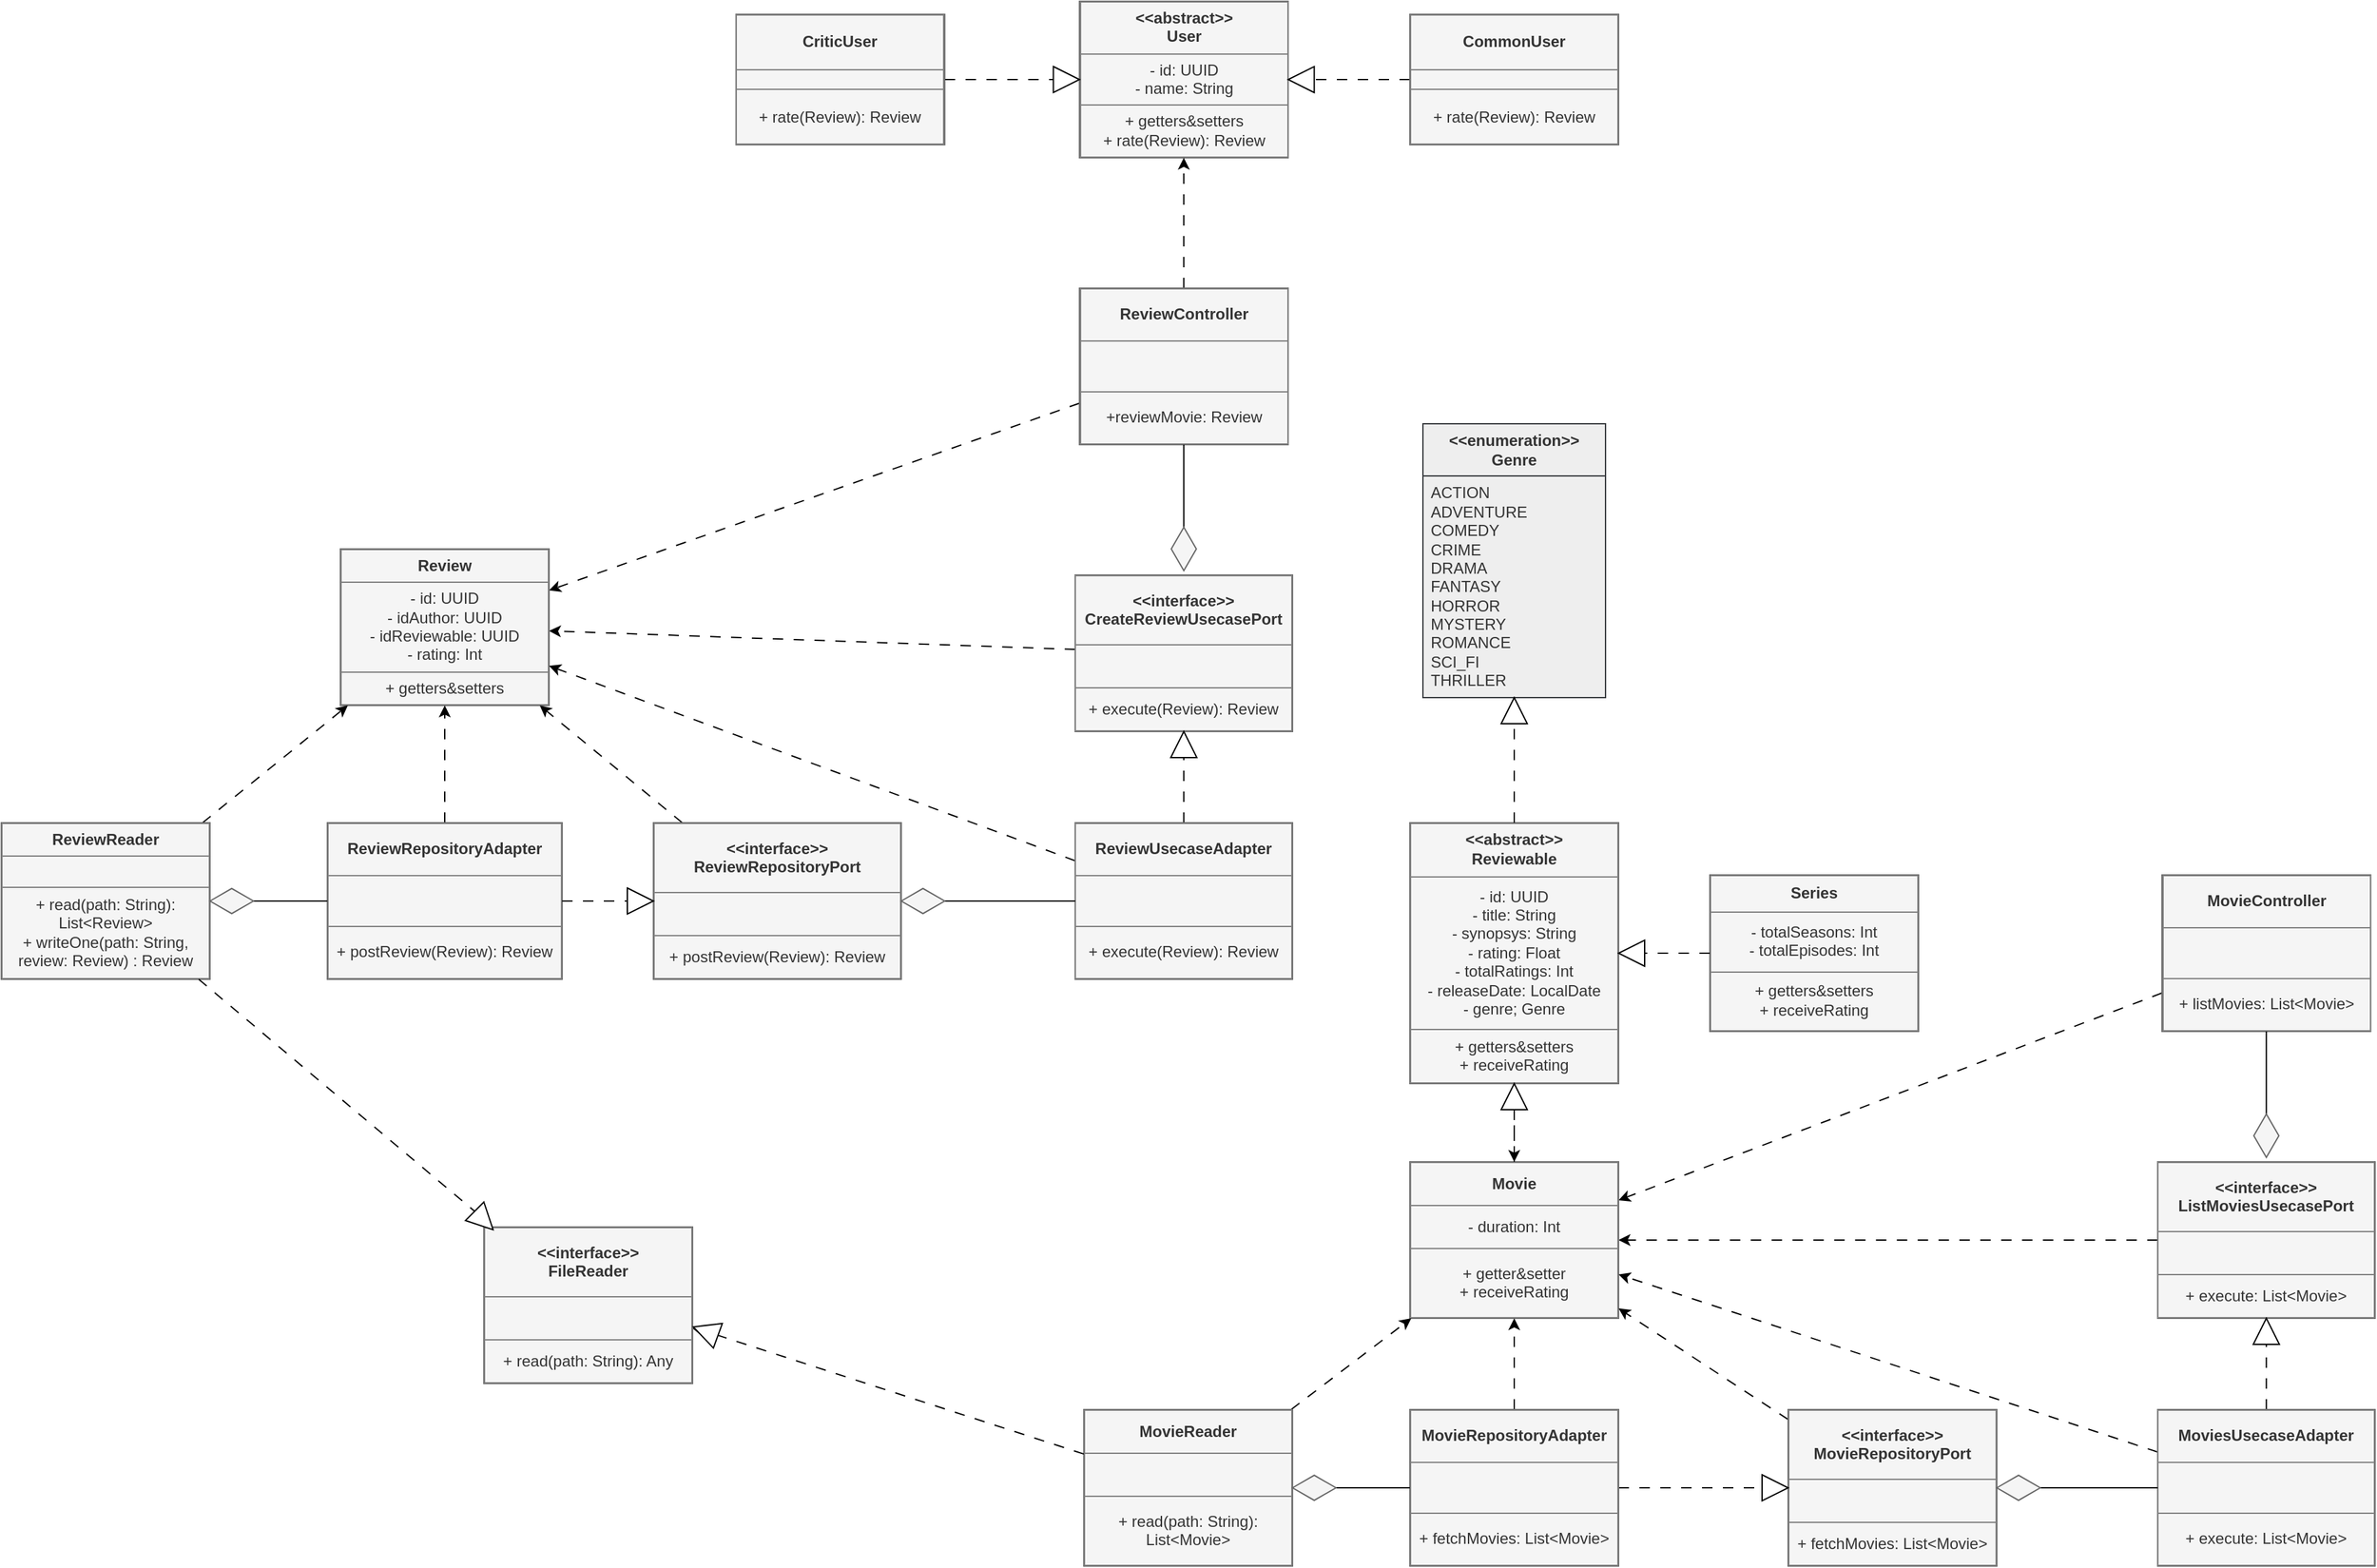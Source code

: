 <mxfile>
    <diagram id="C5RBs43oDa-KdzZeNtuy" name="Page-1">
        <mxGraphModel dx="2264" dy="2031" grid="1" gridSize="10" guides="1" tooltips="1" connect="1" arrows="1" fold="1" page="1" pageScale="1" pageWidth="827" pageHeight="1169" math="0" shadow="0">
            <root>
                <mxCell id="WIyWlLk6GJQsqaUBKTNV-0"/>
                <mxCell id="WIyWlLk6GJQsqaUBKTNV-1" parent="WIyWlLk6GJQsqaUBKTNV-0"/>
                <mxCell id="K0pCLLIfi1tbpOvfpaoc-65" style="edgeStyle=orthogonalEdgeStyle;rounded=0;orthogonalLoop=1;jettySize=auto;html=1;entryX=0.383;entryY=0.001;entryDx=0;entryDy=0;entryPerimeter=0;" parent="WIyWlLk6GJQsqaUBKTNV-1" target="K0pCLLIfi1tbpOvfpaoc-9" edge="1">
                    <mxGeometry relative="1" as="geometry">
                        <Array as="points">
                            <mxPoint x="550" y="412"/>
                            <mxPoint x="550" y="330"/>
                            <mxPoint x="904" y="330"/>
                        </Array>
                        <mxPoint x="814.067" y="234" as="sourcePoint"/>
                    </mxGeometry>
                </mxCell>
                <mxCell id="28" style="edgeStyle=none;html=1;dashed=1;dashPattern=8 8;" edge="1" parent="WIyWlLk6GJQsqaUBKTNV-1" source="2" target="4">
                    <mxGeometry relative="1" as="geometry"/>
                </mxCell>
                <mxCell id="2" value="&lt;table border=&quot;1&quot; width=&quot;100%&quot; height=&quot;100%&quot; cellpadding=&quot;4&quot; style=&quot;width:100%;height:100%;border-collapse:collapse;&quot;&gt;&lt;tbody&gt;&lt;tr&gt;&lt;th align=&quot;center&quot;&gt;&lt;b&gt;MovieController&lt;/b&gt;&lt;/th&gt;&lt;/tr&gt;&lt;tr&gt;&lt;td align=&quot;center&quot;&gt;&lt;br&gt;&lt;/td&gt;&lt;/tr&gt;&lt;tr&gt;&lt;td align=&quot;center&quot;&gt;+ listMovies: List&amp;lt;Movie&amp;gt;&lt;/td&gt;&lt;/tr&gt;&lt;/tbody&gt;&lt;/table&gt;" style="text;html=1;whiteSpace=wrap;strokeColor=#666666;fillColor=#f5f5f5;overflow=fill;fontColor=#333333;" vertex="1" parent="WIyWlLk6GJQsqaUBKTNV-1">
                    <mxGeometry x="326.66" y="410" width="160" height="120" as="geometry"/>
                </mxCell>
                <mxCell id="44" style="edgeStyle=none;html=1;dashed=1;dashPattern=8 8;" edge="1" parent="WIyWlLk6GJQsqaUBKTNV-1" source="3" target="4">
                    <mxGeometry relative="1" as="geometry"/>
                </mxCell>
                <mxCell id="3" value="&lt;table border=&quot;1&quot; width=&quot;100%&quot; height=&quot;100%&quot; cellpadding=&quot;4&quot; style=&quot;width:100%;height:100%;border-collapse:collapse;&quot;&gt;&lt;tbody&gt;&lt;tr&gt;&lt;th align=&quot;center&quot;&gt;&amp;lt;&amp;lt;interface&amp;gt;&amp;gt;&lt;br&gt;ListMoviesUsecasePort&lt;br&gt;&lt;/th&gt;&lt;/tr&gt;&lt;tr&gt;&lt;td align=&quot;center&quot;&gt;&lt;br&gt;&lt;/td&gt;&lt;/tr&gt;&lt;tr&gt;&lt;td align=&quot;center&quot;&gt;+ execute: List&amp;lt;Movie&amp;gt;&lt;/td&gt;&lt;/tr&gt;&lt;/tbody&gt;&lt;/table&gt;" style="text;html=1;whiteSpace=wrap;strokeColor=#666666;fillColor=#f5f5f5;overflow=fill;fontColor=#333333;" vertex="1" parent="WIyWlLk6GJQsqaUBKTNV-1">
                    <mxGeometry x="323.33" y="630" width="166.67" height="120" as="geometry"/>
                </mxCell>
                <mxCell id="9" style="edgeStyle=none;html=1;dashed=1;dashPattern=8 8;startArrow=none;" edge="1" parent="WIyWlLk6GJQsqaUBKTNV-1" source="30" target="5">
                    <mxGeometry relative="1" as="geometry">
                        <mxPoint x="-160" y="350" as="targetPoint"/>
                    </mxGeometry>
                </mxCell>
                <mxCell id="4" value="&lt;table border=&quot;1&quot; width=&quot;100%&quot; height=&quot;100%&quot; cellpadding=&quot;4&quot; style=&quot;width:100%;height:100%;border-collapse:collapse;&quot;&gt;&lt;tbody&gt;&lt;tr&gt;&lt;th align=&quot;center&quot;&gt;&lt;b&gt;Movie&lt;/b&gt;&lt;/th&gt;&lt;/tr&gt;&lt;tr&gt;&lt;td align=&quot;center&quot;&gt;- duration: Int&lt;/td&gt;&lt;/tr&gt;&lt;tr&gt;&lt;td align=&quot;center&quot;&gt;+ getter&amp;amp;setter&lt;br&gt;+ receiveRating&lt;/td&gt;&lt;/tr&gt;&lt;/tbody&gt;&lt;/table&gt;" style="text;html=1;whiteSpace=wrap;strokeColor=#666666;fillColor=#f5f5f5;overflow=fill;fontColor=#333333;" vertex="1" parent="WIyWlLk6GJQsqaUBKTNV-1">
                    <mxGeometry x="-250" y="630" width="160" height="120" as="geometry"/>
                </mxCell>
                <mxCell id="57" style="edgeStyle=none;html=1;dashed=1;dashPattern=8 8;fontColor=#333333;startArrow=none;" edge="1" parent="WIyWlLk6GJQsqaUBKTNV-1" source="58" target="53">
                    <mxGeometry relative="1" as="geometry"/>
                </mxCell>
                <mxCell id="125" value="" style="edgeStyle=none;html=1;dashed=1;dashPattern=8 8;fontColor=#333333;" edge="1" parent="WIyWlLk6GJQsqaUBKTNV-1" source="5" target="4">
                    <mxGeometry relative="1" as="geometry"/>
                </mxCell>
                <mxCell id="5" value="&lt;table border=&quot;1&quot; width=&quot;100%&quot; height=&quot;100%&quot; cellpadding=&quot;4&quot; style=&quot;width:100%;height:100%;border-collapse:collapse;&quot;&gt;&lt;tbody&gt;&lt;tr&gt;&lt;th align=&quot;center&quot;&gt;&amp;lt;&amp;lt;abstract&amp;gt;&amp;gt;&lt;br&gt;Reviewable&lt;br&gt;&lt;/th&gt;&lt;/tr&gt;&lt;tr&gt;&lt;td align=&quot;center&quot;&gt;- id: UUID&lt;br&gt;- title: String&lt;br&gt;- synopsys: String&lt;br&gt;- rating: Float&lt;br&gt;- totalRatings: Int&lt;br&gt;- releaseDate: LocalDate&lt;br&gt;- genre; Genre&lt;/td&gt;&lt;/tr&gt;&lt;tr&gt;&lt;td align=&quot;center&quot;&gt;+ getters&amp;amp;setters&lt;br&gt;+ receiveRating&lt;br&gt;&lt;/td&gt;&lt;/tr&gt;&lt;/tbody&gt;&lt;/table&gt;" style="text;html=1;whiteSpace=wrap;strokeColor=#666666;fillColor=#f5f5f5;overflow=fill;fontColor=#333333;" vertex="1" parent="WIyWlLk6GJQsqaUBKTNV-1">
                    <mxGeometry x="-250" y="370" width="160" height="200" as="geometry"/>
                </mxCell>
                <mxCell id="11" style="edgeStyle=none;html=1;dashed=1;dashPattern=8 8;startArrow=none;" edge="1" parent="WIyWlLk6GJQsqaUBKTNV-1" source="32" target="5">
                    <mxGeometry relative="1" as="geometry"/>
                </mxCell>
                <mxCell id="10" value="&lt;table border=&quot;1&quot; width=&quot;100%&quot; height=&quot;100%&quot; cellpadding=&quot;4&quot; style=&quot;width:100%;height:100%;border-collapse:collapse;&quot;&gt;&lt;tbody&gt;&lt;tr&gt;&lt;th align=&quot;center&quot;&gt;&lt;b&gt;Series&lt;/b&gt;&lt;/th&gt;&lt;/tr&gt;&lt;tr&gt;&lt;td align=&quot;center&quot;&gt;- totalSeasons: Int&lt;br&gt;- totalEpisodes: Int&lt;/td&gt;&lt;/tr&gt;&lt;tr&gt;&lt;td align=&quot;center&quot;&gt;+ getters&amp;amp;setters&lt;br&gt;+ receiveRating&lt;/td&gt;&lt;/tr&gt;&lt;/tbody&gt;&lt;/table&gt;" style="text;html=1;whiteSpace=wrap;strokeColor=#666666;fillColor=#f5f5f5;overflow=fill;fontColor=#333333;" vertex="1" parent="WIyWlLk6GJQsqaUBKTNV-1">
                    <mxGeometry x="-20" y="410" width="160" height="120" as="geometry"/>
                </mxCell>
                <mxCell id="38" style="edgeStyle=none;html=1;dashed=1;dashPattern=8 8;" edge="1" parent="WIyWlLk6GJQsqaUBKTNV-1" source="12" target="4">
                    <mxGeometry relative="1" as="geometry"/>
                </mxCell>
                <mxCell id="12" value="&lt;table border=&quot;1&quot; width=&quot;100%&quot; height=&quot;100%&quot; cellpadding=&quot;4&quot; style=&quot;width:100%;height:100%;border-collapse:collapse;&quot;&gt;&lt;tbody&gt;&lt;tr&gt;&lt;th align=&quot;center&quot;&gt;&amp;lt;&amp;lt;interface&amp;gt;&amp;gt;&lt;br&gt;MovieRepositoryPort&lt;br&gt;&lt;/th&gt;&lt;/tr&gt;&lt;tr&gt;&lt;td align=&quot;center&quot;&gt;&lt;br&gt;&lt;/td&gt;&lt;/tr&gt;&lt;tr&gt;&lt;td align=&quot;center&quot;&gt;+ fetchMovies: List&amp;lt;Movie&amp;gt;&lt;br&gt;&lt;/td&gt;&lt;/tr&gt;&lt;/tbody&gt;&lt;/table&gt;" style="text;html=1;whiteSpace=wrap;strokeColor=#666666;fillColor=#f5f5f5;overflow=fill;fontColor=#333333;" vertex="1" parent="WIyWlLk6GJQsqaUBKTNV-1">
                    <mxGeometry x="40" y="820" width="160" height="120" as="geometry"/>
                </mxCell>
                <mxCell id="15" style="edgeStyle=none;html=1;dashed=1;dashPattern=8 8;" edge="1" parent="WIyWlLk6GJQsqaUBKTNV-1" source="13" target="3">
                    <mxGeometry relative="1" as="geometry"/>
                </mxCell>
                <mxCell id="16" style="edgeStyle=none;html=1;startArrow=none;" edge="1" parent="WIyWlLk6GJQsqaUBKTNV-1" source="17" target="12">
                    <mxGeometry relative="1" as="geometry"/>
                </mxCell>
                <mxCell id="41" style="edgeStyle=none;html=1;dashed=1;dashPattern=8 8;" edge="1" parent="WIyWlLk6GJQsqaUBKTNV-1" source="13" target="4">
                    <mxGeometry relative="1" as="geometry"/>
                </mxCell>
                <mxCell id="13" value="&lt;table border=&quot;1&quot; width=&quot;100%&quot; height=&quot;100%&quot; cellpadding=&quot;4&quot; style=&quot;width:100%;height:100%;border-collapse:collapse;&quot;&gt;&lt;tbody&gt;&lt;tr&gt;&lt;th align=&quot;center&quot;&gt;MoviesUsecaseAdapter&lt;br&gt;&lt;/th&gt;&lt;/tr&gt;&lt;tr&gt;&lt;td align=&quot;center&quot;&gt;&lt;br&gt;&lt;/td&gt;&lt;/tr&gt;&lt;tr&gt;&lt;td align=&quot;center&quot;&gt;+ execute: List&amp;lt;Movie&amp;gt;&lt;/td&gt;&lt;/tr&gt;&lt;/tbody&gt;&lt;/table&gt;" style="text;html=1;whiteSpace=wrap;strokeColor=#666666;fillColor=#f5f5f5;overflow=fill;fontColor=#333333;" vertex="1" parent="WIyWlLk6GJQsqaUBKTNV-1">
                    <mxGeometry x="323.33" y="820" width="166.67" height="120" as="geometry"/>
                </mxCell>
                <mxCell id="23" style="edgeStyle=none;html=1;dashed=1;dashPattern=8 8;" edge="1" parent="WIyWlLk6GJQsqaUBKTNV-1" source="14" target="12">
                    <mxGeometry relative="1" as="geometry"/>
                </mxCell>
                <mxCell id="25" style="edgeStyle=none;html=1;startArrow=none;" edge="1" parent="WIyWlLk6GJQsqaUBKTNV-1" source="26" target="19">
                    <mxGeometry relative="1" as="geometry"/>
                </mxCell>
                <mxCell id="40" style="edgeStyle=none;html=1;dashed=1;dashPattern=8 8;" edge="1" parent="WIyWlLk6GJQsqaUBKTNV-1" source="14" target="4">
                    <mxGeometry relative="1" as="geometry"/>
                </mxCell>
                <mxCell id="14" value="&lt;table border=&quot;1&quot; width=&quot;100%&quot; height=&quot;100%&quot; cellpadding=&quot;4&quot; style=&quot;width:100%;height:100%;border-collapse:collapse;&quot;&gt;&lt;tbody&gt;&lt;tr&gt;&lt;th align=&quot;center&quot;&gt;MovieRepositoryAdapter&lt;br&gt;&lt;/th&gt;&lt;/tr&gt;&lt;tr&gt;&lt;td align=&quot;center&quot;&gt;&lt;br&gt;&lt;/td&gt;&lt;/tr&gt;&lt;tr&gt;&lt;td align=&quot;center&quot;&gt;+ fetchMovies: List&amp;lt;Movie&amp;gt;&lt;/td&gt;&lt;/tr&gt;&lt;/tbody&gt;&lt;/table&gt;" style="text;html=1;whiteSpace=wrap;strokeColor=#666666;fillColor=#f5f5f5;overflow=fill;fontColor=#333333;" vertex="1" parent="WIyWlLk6GJQsqaUBKTNV-1">
                    <mxGeometry x="-250" y="820" width="160" height="120" as="geometry"/>
                </mxCell>
                <mxCell id="18" value="" style="edgeStyle=none;html=1;endArrow=none;" edge="1" parent="WIyWlLk6GJQsqaUBKTNV-1" source="13" target="17">
                    <mxGeometry relative="1" as="geometry">
                        <mxPoint x="323.33" y="880.0" as="sourcePoint"/>
                        <mxPoint x="200.0" y="880.0" as="targetPoint"/>
                    </mxGeometry>
                </mxCell>
                <mxCell id="17" value="" style="html=1;whiteSpace=wrap;aspect=fixed;shape=isoRectangle;fillColor=#f5f5f5;fontColor=#333333;strokeColor=#666666;" vertex="1" parent="WIyWlLk6GJQsqaUBKTNV-1">
                    <mxGeometry x="200" y="870" width="33.33" height="20" as="geometry"/>
                </mxCell>
                <mxCell id="24" style="edgeStyle=none;html=1;dashed=1;dashPattern=8 8;startArrow=none;" edge="1" parent="WIyWlLk6GJQsqaUBKTNV-1" source="36" target="22">
                    <mxGeometry relative="1" as="geometry"/>
                </mxCell>
                <mxCell id="39" style="edgeStyle=none;html=1;dashed=1;dashPattern=8 8;" edge="1" parent="WIyWlLk6GJQsqaUBKTNV-1" source="19" target="4">
                    <mxGeometry relative="1" as="geometry"/>
                </mxCell>
                <mxCell id="19" value="&lt;table border=&quot;1&quot; width=&quot;100%&quot; height=&quot;100%&quot; cellpadding=&quot;4&quot; style=&quot;width:100%;height:100%;border-collapse:collapse;&quot;&gt;&lt;tbody&gt;&lt;tr&gt;&lt;th align=&quot;center&quot;&gt;MovieReader&lt;br&gt;&lt;/th&gt;&lt;/tr&gt;&lt;tr&gt;&lt;td align=&quot;center&quot;&gt;&lt;br&gt;&lt;/td&gt;&lt;/tr&gt;&lt;tr&gt;&lt;td align=&quot;center&quot;&gt;+ read(path: String): List&amp;lt;Movie&amp;gt;&lt;br&gt;&lt;/td&gt;&lt;/tr&gt;&lt;/tbody&gt;&lt;/table&gt;" style="text;html=1;whiteSpace=wrap;strokeColor=#666666;fillColor=#f5f5f5;overflow=fill;fontColor=#333333;" vertex="1" parent="WIyWlLk6GJQsqaUBKTNV-1">
                    <mxGeometry x="-500" y="820" width="160" height="120" as="geometry"/>
                </mxCell>
                <mxCell id="21" value="&lt;table border=&quot;1&quot; width=&quot;100%&quot; height=&quot;100%&quot; cellpadding=&quot;4&quot; style=&quot;width:100%;height:100%;border-collapse:collapse;&quot;&gt;&lt;tbody&gt;&lt;tr&gt;&lt;th align=&quot;center&quot;&gt;&lt;b&gt;&amp;lt;&amp;lt;abstract&amp;gt;&amp;gt;&lt;br&gt;User&lt;/b&gt;&lt;/th&gt;&lt;/tr&gt;&lt;tr&gt;&lt;td align=&quot;center&quot;&gt;- id: UUID&lt;br&gt;- name: String&lt;/td&gt;&lt;/tr&gt;&lt;tr&gt;&lt;td align=&quot;center&quot;&gt;+ getters&amp;amp;setters&lt;br&gt;+ rate(Review): Review&lt;/td&gt;&lt;/tr&gt;&lt;/tbody&gt;&lt;/table&gt;" style="text;html=1;whiteSpace=wrap;strokeColor=#666666;fillColor=#f5f5f5;overflow=fill;fontColor=#333333;" vertex="1" parent="WIyWlLk6GJQsqaUBKTNV-1">
                    <mxGeometry x="-503.34" y="-260" width="160" height="120" as="geometry"/>
                </mxCell>
                <mxCell id="22" value="&lt;table border=&quot;1&quot; width=&quot;100%&quot; height=&quot;100%&quot; cellpadding=&quot;4&quot; style=&quot;width:100%;height:100%;border-collapse:collapse;&quot;&gt;&lt;tbody&gt;&lt;tr&gt;&lt;th align=&quot;center&quot;&gt;&amp;lt;&amp;lt;interface&amp;gt;&amp;gt;&lt;br&gt;FileReader&lt;br&gt;&lt;/th&gt;&lt;/tr&gt;&lt;tr&gt;&lt;td align=&quot;center&quot;&gt;&lt;br&gt;&lt;/td&gt;&lt;/tr&gt;&lt;tr&gt;&lt;td align=&quot;center&quot;&gt;+ read(path: String): Any&lt;/td&gt;&lt;/tr&gt;&lt;/tbody&gt;&lt;/table&gt;" style="text;html=1;whiteSpace=wrap;strokeColor=#666666;fillColor=#f5f5f5;overflow=fill;fontColor=#333333;" vertex="1" parent="WIyWlLk6GJQsqaUBKTNV-1">
                    <mxGeometry x="-960" y="680" width="160" height="120" as="geometry"/>
                </mxCell>
                <mxCell id="27" value="" style="edgeStyle=none;html=1;endArrow=none;" edge="1" parent="WIyWlLk6GJQsqaUBKTNV-1" source="14" target="26">
                    <mxGeometry relative="1" as="geometry">
                        <mxPoint x="-250" y="880" as="sourcePoint"/>
                        <mxPoint x="-340" y="880" as="targetPoint"/>
                    </mxGeometry>
                </mxCell>
                <mxCell id="26" value="" style="html=1;whiteSpace=wrap;aspect=fixed;shape=isoRectangle;fillColor=#f5f5f5;fontColor=#333333;strokeColor=#666666;" vertex="1" parent="WIyWlLk6GJQsqaUBKTNV-1">
                    <mxGeometry x="-340" y="870" width="33.33" height="20" as="geometry"/>
                </mxCell>
                <mxCell id="31" value="" style="edgeStyle=none;html=1;dashed=1;dashPattern=8 8;endArrow=none;" edge="1" parent="WIyWlLk6GJQsqaUBKTNV-1" source="4" target="30">
                    <mxGeometry relative="1" as="geometry">
                        <mxPoint x="-170" y="630" as="sourcePoint"/>
                        <mxPoint x="-170" y="570" as="targetPoint"/>
                    </mxGeometry>
                </mxCell>
                <mxCell id="30" value="" style="triangle;whiteSpace=wrap;html=1;fillColor=default;rotation=-90;" vertex="1" parent="WIyWlLk6GJQsqaUBKTNV-1">
                    <mxGeometry x="-180" y="570" width="20" height="20" as="geometry"/>
                </mxCell>
                <mxCell id="33" value="" style="edgeStyle=none;html=1;dashed=1;dashPattern=8 8;endArrow=none;" edge="1" parent="WIyWlLk6GJQsqaUBKTNV-1" source="10" target="32">
                    <mxGeometry relative="1" as="geometry">
                        <mxPoint x="-20" y="470" as="sourcePoint"/>
                        <mxPoint x="-90" y="470" as="targetPoint"/>
                    </mxGeometry>
                </mxCell>
                <mxCell id="32" value="" style="triangle;whiteSpace=wrap;html=1;fillColor=default;rotation=-180;" vertex="1" parent="WIyWlLk6GJQsqaUBKTNV-1">
                    <mxGeometry x="-90" y="460" width="20" height="20" as="geometry"/>
                </mxCell>
                <mxCell id="34" value="" style="triangle;whiteSpace=wrap;html=1;fillColor=default;rotation=0;" vertex="1" parent="WIyWlLk6GJQsqaUBKTNV-1">
                    <mxGeometry x="20" y="870" width="20" height="20" as="geometry"/>
                </mxCell>
                <mxCell id="35" value="" style="triangle;whiteSpace=wrap;html=1;fillColor=default;rotation=-90;" vertex="1" parent="WIyWlLk6GJQsqaUBKTNV-1">
                    <mxGeometry x="396.66" y="750" width="20" height="20" as="geometry"/>
                </mxCell>
                <mxCell id="37" value="" style="edgeStyle=none;html=1;dashed=1;dashPattern=8 8;endArrow=none;" edge="1" parent="WIyWlLk6GJQsqaUBKTNV-1" source="19" target="36">
                    <mxGeometry relative="1" as="geometry">
                        <mxPoint x="-420.0" y="820" as="sourcePoint"/>
                        <mxPoint x="-420.0" y="730" as="targetPoint"/>
                    </mxGeometry>
                </mxCell>
                <mxCell id="36" value="" style="triangle;whiteSpace=wrap;html=1;fillColor=default;rotation=-160;" vertex="1" parent="WIyWlLk6GJQsqaUBKTNV-1">
                    <mxGeometry x="-800" y="750" width="20" height="20" as="geometry"/>
                </mxCell>
                <mxCell id="43" value="" style="edgeStyle=none;html=1;endArrow=none;" edge="1" parent="WIyWlLk6GJQsqaUBKTNV-1" source="2" target="7">
                    <mxGeometry relative="1" as="geometry">
                        <mxPoint x="406.661" y="530" as="sourcePoint"/>
                        <mxPoint x="406.664" y="630" as="targetPoint"/>
                    </mxGeometry>
                </mxCell>
                <mxCell id="7" value="" style="html=1;whiteSpace=wrap;aspect=fixed;shape=isoRectangle;fillColor=#f5f5f5;fontColor=#333333;strokeColor=#666666;rotation=90;direction=west;" vertex="1" parent="WIyWlLk6GJQsqaUBKTNV-1">
                    <mxGeometry x="390" y="600" width="33.33" height="20" as="geometry"/>
                </mxCell>
                <mxCell id="53" value="&lt;span style=&quot;color: rgb(51, 51, 51); font-weight: 700;&quot;&gt;&amp;lt;&amp;lt;enumeration&amp;gt;&amp;gt;&lt;/span&gt;&lt;br style=&quot;color: rgb(51, 51, 51); font-weight: 700;&quot;&gt;&lt;span style=&quot;color: rgb(51, 51, 51); font-weight: 700;&quot;&gt;Genre&lt;/span&gt;" style="swimlane;fontStyle=0;childLayout=stackLayout;horizontal=1;startSize=40;horizontalStack=0;resizeParent=1;resizeParentMax=0;resizeLast=0;collapsible=1;marginBottom=0;whiteSpace=wrap;html=1;fillColor=#eeeeee;strokeColor=#36393d;" vertex="1" parent="WIyWlLk6GJQsqaUBKTNV-1">
                    <mxGeometry x="-240" y="64" width="140" height="210" as="geometry"/>
                </mxCell>
                <mxCell id="54" value="&lt;font color=&quot;#333333&quot;&gt;ACTION&lt;br&gt;ADVENTURE&lt;br&gt;COMEDY&lt;br&gt;CRIME&lt;br&gt;DRAMA&lt;br&gt;FANTASY&lt;br&gt;HORROR&lt;br&gt;MYSTERY&lt;br&gt;ROMANCE&lt;br&gt;SCI_FI&lt;br&gt;THRILLER&lt;br&gt;&lt;/font&gt;" style="text;strokeColor=#36393d;fillColor=#eeeeee;align=left;verticalAlign=middle;spacingLeft=4;spacingRight=4;overflow=hidden;points=[[0,0.5],[1,0.5]];portConstraint=eastwest;rotatable=0;whiteSpace=wrap;html=1;" vertex="1" parent="53">
                    <mxGeometry y="40" width="140" height="170" as="geometry"/>
                </mxCell>
                <mxCell id="59" value="" style="edgeStyle=none;html=1;dashed=1;dashPattern=8 8;fontColor=#333333;endArrow=none;" edge="1" parent="WIyWlLk6GJQsqaUBKTNV-1" source="5" target="58">
                    <mxGeometry relative="1" as="geometry">
                        <mxPoint x="-170" y="370.0" as="sourcePoint"/>
                        <mxPoint x="-170" y="310" as="targetPoint"/>
                    </mxGeometry>
                </mxCell>
                <mxCell id="58" value="" style="triangle;whiteSpace=wrap;html=1;fillColor=default;rotation=-90;" vertex="1" parent="WIyWlLk6GJQsqaUBKTNV-1">
                    <mxGeometry x="-180" y="274" width="20" height="20" as="geometry"/>
                </mxCell>
                <mxCell id="62" style="edgeStyle=none;html=1;dashed=1;dashPattern=8 8;" edge="1" parent="WIyWlLk6GJQsqaUBKTNV-1" source="63" target="67">
                    <mxGeometry relative="1" as="geometry"/>
                </mxCell>
                <mxCell id="122" style="edgeStyle=none;html=1;dashed=1;dashPattern=8 8;fontColor=#333333;" edge="1" parent="WIyWlLk6GJQsqaUBKTNV-1" source="63" target="21">
                    <mxGeometry relative="1" as="geometry"/>
                </mxCell>
                <mxCell id="63" value="&lt;table border=&quot;1&quot; width=&quot;100%&quot; height=&quot;100%&quot; cellpadding=&quot;4&quot; style=&quot;width:100%;height:100%;border-collapse:collapse;&quot;&gt;&lt;tbody&gt;&lt;tr&gt;&lt;th align=&quot;center&quot;&gt;&lt;b&gt;ReviewController&lt;/b&gt;&lt;/th&gt;&lt;/tr&gt;&lt;tr&gt;&lt;td align=&quot;center&quot;&gt;&lt;br&gt;&lt;/td&gt;&lt;/tr&gt;&lt;tr&gt;&lt;td align=&quot;center&quot;&gt;+reviewMovie: Review&lt;br&gt;&lt;/td&gt;&lt;/tr&gt;&lt;/tbody&gt;&lt;/table&gt;" style="text;html=1;whiteSpace=wrap;strokeColor=#666666;fillColor=#f5f5f5;overflow=fill;fontColor=#333333;" vertex="1" parent="WIyWlLk6GJQsqaUBKTNV-1">
                    <mxGeometry x="-503.34" y="-40" width="160" height="120" as="geometry"/>
                </mxCell>
                <mxCell id="64" style="edgeStyle=none;html=1;dashed=1;dashPattern=8 8;" edge="1" parent="WIyWlLk6GJQsqaUBKTNV-1" source="65" target="67">
                    <mxGeometry relative="1" as="geometry"/>
                </mxCell>
                <mxCell id="65" value="&lt;table border=&quot;1&quot; width=&quot;100%&quot; height=&quot;100%&quot; cellpadding=&quot;4&quot; style=&quot;width:100%;height:100%;border-collapse:collapse;&quot;&gt;&lt;tbody&gt;&lt;tr&gt;&lt;th align=&quot;center&quot;&gt;&amp;lt;&amp;lt;interface&amp;gt;&amp;gt;&lt;br&gt;CreateReviewUsecasePort&lt;br&gt;&lt;/th&gt;&lt;/tr&gt;&lt;tr&gt;&lt;td align=&quot;center&quot;&gt;&lt;br&gt;&lt;/td&gt;&lt;/tr&gt;&lt;tr&gt;&lt;td align=&quot;center&quot;&gt;+ execute(Review): Review&lt;/td&gt;&lt;/tr&gt;&lt;/tbody&gt;&lt;/table&gt;" style="text;html=1;whiteSpace=wrap;strokeColor=#666666;fillColor=#f5f5f5;overflow=fill;fontColor=#333333;" vertex="1" parent="WIyWlLk6GJQsqaUBKTNV-1">
                    <mxGeometry x="-506.67" y="180" width="166.67" height="120" as="geometry"/>
                </mxCell>
                <mxCell id="66" style="edgeStyle=none;html=1;dashed=1;dashPattern=8 8;startArrow=none;" edge="1" parent="WIyWlLk6GJQsqaUBKTNV-1">
                    <mxGeometry relative="1" as="geometry">
                        <mxPoint x="-1000" y="120" as="targetPoint"/>
                        <mxPoint x="-1000" y="120" as="sourcePoint"/>
                    </mxGeometry>
                </mxCell>
                <mxCell id="67" value="&lt;table border=&quot;1&quot; width=&quot;100%&quot; height=&quot;100%&quot; cellpadding=&quot;4&quot; style=&quot;width:100%;height:100%;border-collapse:collapse;&quot;&gt;&lt;tbody&gt;&lt;tr&gt;&lt;th align=&quot;center&quot;&gt;Review&lt;/th&gt;&lt;/tr&gt;&lt;tr&gt;&lt;td align=&quot;center&quot;&gt;- id: UUID&lt;br&gt;- idAuthor: UUID&lt;br&gt;- idReviewable: UUID&lt;br&gt;- rating: Int&lt;/td&gt;&lt;/tr&gt;&lt;tr&gt;&lt;td align=&quot;center&quot;&gt;+ getters&amp;amp;setters&lt;br&gt;&lt;/td&gt;&lt;/tr&gt;&lt;/tbody&gt;&lt;/table&gt;" style="text;html=1;whiteSpace=wrap;strokeColor=#666666;fillColor=#f5f5f5;overflow=fill;fontColor=#333333;" vertex="1" parent="WIyWlLk6GJQsqaUBKTNV-1">
                    <mxGeometry x="-1070" y="160" width="160" height="120" as="geometry"/>
                </mxCell>
                <mxCell id="72" style="edgeStyle=none;html=1;dashed=1;dashPattern=8 8;" edge="1" parent="WIyWlLk6GJQsqaUBKTNV-1" source="73" target="67">
                    <mxGeometry relative="1" as="geometry"/>
                </mxCell>
                <mxCell id="73" value="&lt;table border=&quot;1&quot; width=&quot;100%&quot; height=&quot;100%&quot; cellpadding=&quot;4&quot; style=&quot;width:100%;height:100%;border-collapse:collapse;&quot;&gt;&lt;tbody&gt;&lt;tr&gt;&lt;th align=&quot;center&quot;&gt;&amp;lt;&amp;lt;interface&amp;gt;&amp;gt;&lt;br&gt;ReviewRepositoryPort&lt;br&gt;&lt;/th&gt;&lt;/tr&gt;&lt;tr&gt;&lt;td align=&quot;center&quot;&gt;&lt;br&gt;&lt;/td&gt;&lt;/tr&gt;&lt;tr&gt;&lt;td align=&quot;center&quot;&gt;+ postReview(Review): Review&lt;br&gt;&lt;/td&gt;&lt;/tr&gt;&lt;/tbody&gt;&lt;/table&gt;" style="text;html=1;whiteSpace=wrap;strokeColor=#666666;fillColor=#f5f5f5;overflow=fill;fontColor=#333333;" vertex="1" parent="WIyWlLk6GJQsqaUBKTNV-1">
                    <mxGeometry x="-830" y="370" width="190" height="120" as="geometry"/>
                </mxCell>
                <mxCell id="74" style="edgeStyle=none;html=1;dashed=1;dashPattern=8 8;" edge="1" parent="WIyWlLk6GJQsqaUBKTNV-1" source="77" target="65">
                    <mxGeometry relative="1" as="geometry"/>
                </mxCell>
                <mxCell id="75" style="edgeStyle=none;html=1;startArrow=none;" edge="1" parent="WIyWlLk6GJQsqaUBKTNV-1" source="83" target="73">
                    <mxGeometry relative="1" as="geometry"/>
                </mxCell>
                <mxCell id="76" style="edgeStyle=none;html=1;dashed=1;dashPattern=8 8;" edge="1" parent="WIyWlLk6GJQsqaUBKTNV-1" source="77" target="67">
                    <mxGeometry relative="1" as="geometry"/>
                </mxCell>
                <mxCell id="77" value="&lt;table border=&quot;1&quot; width=&quot;100%&quot; height=&quot;100%&quot; cellpadding=&quot;4&quot; style=&quot;width:100%;height:100%;border-collapse:collapse;&quot;&gt;&lt;tbody&gt;&lt;tr&gt;&lt;th align=&quot;center&quot;&gt;ReviewUsecaseAdapter&lt;br&gt;&lt;/th&gt;&lt;/tr&gt;&lt;tr&gt;&lt;td align=&quot;center&quot;&gt;&lt;br&gt;&lt;/td&gt;&lt;/tr&gt;&lt;tr&gt;&lt;td align=&quot;center&quot;&gt;+ execute(Review): Review&lt;/td&gt;&lt;/tr&gt;&lt;/tbody&gt;&lt;/table&gt;" style="text;html=1;whiteSpace=wrap;strokeColor=#666666;fillColor=#f5f5f5;overflow=fill;fontColor=#333333;" vertex="1" parent="WIyWlLk6GJQsqaUBKTNV-1">
                    <mxGeometry x="-506.67" y="370" width="166.67" height="120" as="geometry"/>
                </mxCell>
                <mxCell id="78" style="edgeStyle=none;html=1;dashed=1;dashPattern=8 8;startArrow=none;" edge="1" parent="WIyWlLk6GJQsqaUBKTNV-1" source="94" target="73">
                    <mxGeometry relative="1" as="geometry"/>
                </mxCell>
                <mxCell id="79" style="edgeStyle=none;html=1;startArrow=none;" edge="1" parent="WIyWlLk6GJQsqaUBKTNV-1" source="89" target="86">
                    <mxGeometry relative="1" as="geometry"/>
                </mxCell>
                <mxCell id="80" style="edgeStyle=none;html=1;dashed=1;dashPattern=8 8;" edge="1" parent="WIyWlLk6GJQsqaUBKTNV-1" source="81" target="67">
                    <mxGeometry relative="1" as="geometry"/>
                </mxCell>
                <mxCell id="81" value="&lt;table border=&quot;1&quot; width=&quot;100%&quot; height=&quot;100%&quot; cellpadding=&quot;4&quot; style=&quot;width:100%;height:100%;border-collapse:collapse;&quot;&gt;&lt;tbody&gt;&lt;tr&gt;&lt;th align=&quot;center&quot;&gt;ReviewRepositoryAdapter&lt;br&gt;&lt;/th&gt;&lt;/tr&gt;&lt;tr&gt;&lt;td align=&quot;center&quot;&gt;&lt;br&gt;&lt;/td&gt;&lt;/tr&gt;&lt;tr&gt;&lt;td align=&quot;center&quot;&gt;+ postReview(Review): Review&lt;br&gt;&lt;/td&gt;&lt;/tr&gt;&lt;/tbody&gt;&lt;/table&gt;" style="text;html=1;whiteSpace=wrap;strokeColor=#666666;fillColor=#f5f5f5;overflow=fill;fontColor=#333333;" vertex="1" parent="WIyWlLk6GJQsqaUBKTNV-1">
                    <mxGeometry x="-1080" y="370" width="180" height="120" as="geometry"/>
                </mxCell>
                <mxCell id="82" value="" style="edgeStyle=none;html=1;endArrow=none;" edge="1" parent="WIyWlLk6GJQsqaUBKTNV-1" source="77" target="83">
                    <mxGeometry relative="1" as="geometry">
                        <mxPoint x="-506.67" y="430.0" as="sourcePoint"/>
                        <mxPoint x="-630.0" y="430.0" as="targetPoint"/>
                    </mxGeometry>
                </mxCell>
                <mxCell id="83" value="" style="html=1;whiteSpace=wrap;aspect=fixed;shape=isoRectangle;fillColor=#f5f5f5;fontColor=#333333;strokeColor=#666666;" vertex="1" parent="WIyWlLk6GJQsqaUBKTNV-1">
                    <mxGeometry x="-640" y="420" width="33.33" height="20" as="geometry"/>
                </mxCell>
                <mxCell id="85" style="edgeStyle=none;html=1;dashed=1;dashPattern=8 8;" edge="1" parent="WIyWlLk6GJQsqaUBKTNV-1" source="86" target="67">
                    <mxGeometry relative="1" as="geometry"/>
                </mxCell>
                <mxCell id="86" value="&lt;table border=&quot;1&quot; width=&quot;100%&quot; height=&quot;100%&quot; cellpadding=&quot;4&quot; style=&quot;width:100%;height:100%;border-collapse:collapse;&quot;&gt;&lt;tbody&gt;&lt;tr&gt;&lt;th align=&quot;center&quot;&gt;ReviewReader&lt;br&gt;&lt;/th&gt;&lt;/tr&gt;&lt;tr&gt;&lt;td align=&quot;center&quot;&gt;&lt;br&gt;&lt;/td&gt;&lt;/tr&gt;&lt;tr&gt;&lt;td align=&quot;center&quot;&gt;+ read(path: String): List&amp;lt;Review&amp;gt;&lt;br&gt;+ writeOne(path: String, review: Review) : Review&lt;/td&gt;&lt;/tr&gt;&lt;/tbody&gt;&lt;/table&gt;" style="text;html=1;whiteSpace=wrap;strokeColor=#666666;fillColor=#f5f5f5;overflow=fill;fontColor=#333333;" vertex="1" parent="WIyWlLk6GJQsqaUBKTNV-1">
                    <mxGeometry x="-1330" y="370" width="160" height="120" as="geometry"/>
                </mxCell>
                <mxCell id="88" value="" style="edgeStyle=none;html=1;endArrow=none;" edge="1" parent="WIyWlLk6GJQsqaUBKTNV-1" source="81" target="89">
                    <mxGeometry relative="1" as="geometry">
                        <mxPoint x="-1080" y="430" as="sourcePoint"/>
                        <mxPoint x="-1170" y="430" as="targetPoint"/>
                    </mxGeometry>
                </mxCell>
                <mxCell id="89" value="" style="html=1;whiteSpace=wrap;aspect=fixed;shape=isoRectangle;fillColor=#f5f5f5;fontColor=#333333;strokeColor=#666666;" vertex="1" parent="WIyWlLk6GJQsqaUBKTNV-1">
                    <mxGeometry x="-1170" y="420" width="33.33" height="20" as="geometry"/>
                </mxCell>
                <mxCell id="95" value="" style="triangle;whiteSpace=wrap;html=1;fillColor=default;rotation=-90;" vertex="1" parent="WIyWlLk6GJQsqaUBKTNV-1">
                    <mxGeometry x="-433.34" y="300" width="20" height="20" as="geometry"/>
                </mxCell>
                <mxCell id="98" value="" style="edgeStyle=none;html=1;endArrow=none;" edge="1" parent="WIyWlLk6GJQsqaUBKTNV-1" source="63" target="99">
                    <mxGeometry relative="1" as="geometry">
                        <mxPoint x="-423.339" y="80" as="sourcePoint"/>
                        <mxPoint x="-423.336" y="180" as="targetPoint"/>
                    </mxGeometry>
                </mxCell>
                <mxCell id="99" value="" style="html=1;whiteSpace=wrap;aspect=fixed;shape=isoRectangle;fillColor=#f5f5f5;fontColor=#333333;strokeColor=#666666;rotation=90;direction=west;" vertex="1" parent="WIyWlLk6GJQsqaUBKTNV-1">
                    <mxGeometry x="-440" y="150" width="33.33" height="20" as="geometry"/>
                </mxCell>
                <mxCell id="106" value="" style="edgeStyle=none;html=1;dashed=1;dashPattern=8 8;endArrow=none;" edge="1" parent="WIyWlLk6GJQsqaUBKTNV-1" source="81" target="94">
                    <mxGeometry relative="1" as="geometry">
                        <mxPoint x="-920" y="430" as="sourcePoint"/>
                        <mxPoint x="-830" y="430" as="targetPoint"/>
                    </mxGeometry>
                </mxCell>
                <mxCell id="94" value="" style="triangle;whiteSpace=wrap;html=1;fillColor=default;rotation=0;" vertex="1" parent="WIyWlLk6GJQsqaUBKTNV-1">
                    <mxGeometry x="-850" y="420" width="20" height="20" as="geometry"/>
                </mxCell>
                <mxCell id="118" value="" style="edgeStyle=none;html=1;dashed=1;dashPattern=8 8;fontColor=#333333;endArrow=none;entryX=0;entryY=0.5;entryDx=0;entryDy=0;" edge="1" parent="WIyWlLk6GJQsqaUBKTNV-1" source="86" target="120">
                    <mxGeometry relative="1" as="geometry">
                        <mxPoint x="-1178.387" y="490" as="sourcePoint"/>
                        <mxPoint x="-967.738" y="663.596" as="targetPoint"/>
                    </mxGeometry>
                </mxCell>
                <mxCell id="120" value="" style="triangle;whiteSpace=wrap;html=1;fillColor=default;rotation=45;" vertex="1" parent="WIyWlLk6GJQsqaUBKTNV-1">
                    <mxGeometry x="-970" y="665" width="20" height="20" as="geometry"/>
                </mxCell>
                <mxCell id="124" style="edgeStyle=none;html=1;dashed=1;dashPattern=8 8;fontColor=#333333;" edge="1" parent="WIyWlLk6GJQsqaUBKTNV-1" source="123" target="21">
                    <mxGeometry relative="1" as="geometry"/>
                </mxCell>
                <mxCell id="123" value="&lt;table border=&quot;1&quot; width=&quot;100%&quot; height=&quot;100%&quot; cellpadding=&quot;4&quot; style=&quot;width:100%;height:100%;border-collapse:collapse;&quot;&gt;&lt;tbody&gt;&lt;tr&gt;&lt;th align=&quot;center&quot;&gt;CommonUser&lt;/th&gt;&lt;/tr&gt;&lt;tr&gt;&lt;td align=&quot;center&quot;&gt;&lt;/td&gt;&lt;/tr&gt;&lt;tr&gt;&lt;td align=&quot;center&quot;&gt;+ rate(Review): Review&lt;/td&gt;&lt;/tr&gt;&lt;/tbody&gt;&lt;/table&gt;" style="text;html=1;whiteSpace=wrap;strokeColor=#666666;fillColor=#f5f5f5;overflow=fill;fontColor=#333333;" vertex="1" parent="WIyWlLk6GJQsqaUBKTNV-1">
                    <mxGeometry x="-250" y="-250" width="160" height="100" as="geometry"/>
                </mxCell>
                <mxCell id="126" value="" style="triangle;whiteSpace=wrap;html=1;fillColor=default;rotation=-180;" vertex="1" parent="WIyWlLk6GJQsqaUBKTNV-1">
                    <mxGeometry x="-343.34" y="-210" width="20" height="20" as="geometry"/>
                </mxCell>
                <mxCell id="128" style="edgeStyle=none;html=1;dashed=1;dashPattern=8 8;fontColor=#333333;" edge="1" parent="WIyWlLk6GJQsqaUBKTNV-1" source="127" target="21">
                    <mxGeometry relative="1" as="geometry"/>
                </mxCell>
                <mxCell id="127" value="&lt;table border=&quot;1&quot; width=&quot;100%&quot; height=&quot;100%&quot; cellpadding=&quot;4&quot; style=&quot;width:100%;height:100%;border-collapse:collapse;&quot;&gt;&lt;tbody&gt;&lt;tr&gt;&lt;th align=&quot;center&quot;&gt;CriticUser&lt;/th&gt;&lt;/tr&gt;&lt;tr&gt;&lt;td align=&quot;center&quot;&gt;&lt;/td&gt;&lt;/tr&gt;&lt;tr&gt;&lt;td align=&quot;center&quot;&gt;+ rate(Review): Review&lt;/td&gt;&lt;/tr&gt;&lt;/tbody&gt;&lt;/table&gt;" style="text;html=1;whiteSpace=wrap;strokeColor=#666666;fillColor=#f5f5f5;overflow=fill;fontColor=#333333;" vertex="1" parent="WIyWlLk6GJQsqaUBKTNV-1">
                    <mxGeometry x="-766.67" y="-250" width="160" height="100" as="geometry"/>
                </mxCell>
                <mxCell id="129" value="" style="triangle;whiteSpace=wrap;html=1;fillColor=default;rotation=0;" vertex="1" parent="WIyWlLk6GJQsqaUBKTNV-1">
                    <mxGeometry x="-523.34" y="-210" width="20" height="20" as="geometry"/>
                </mxCell>
            </root>
        </mxGraphModel>
    </diagram>
</mxfile>